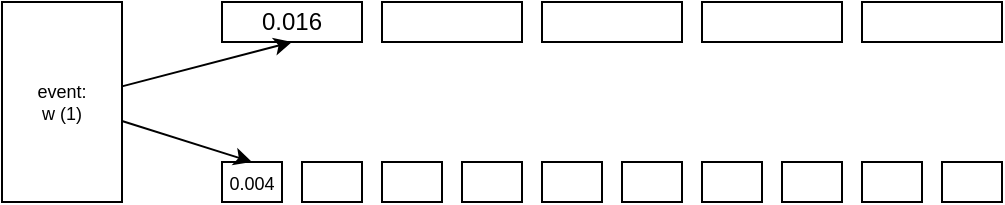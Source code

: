 <mxfile>
    <diagram id="eoXLoFnBrxpN6A7GwSaa" name="Page-1">
        <mxGraphModel dx="741" dy="327" grid="1" gridSize="10" guides="1" tooltips="1" connect="1" arrows="1" fold="1" page="1" pageScale="1" pageWidth="700" pageHeight="300" math="0" shadow="0">
            <root>
                <mxCell id="0"/>
                <mxCell id="1" parent="0"/>
                <mxCell id="2" value="0.016" style="whiteSpace=wrap;html=1;" vertex="1" parent="1">
                    <mxGeometry x="170" y="80" width="70" height="20" as="geometry"/>
                </mxCell>
                <mxCell id="3" value="" style="whiteSpace=wrap;html=1;" vertex="1" parent="1">
                    <mxGeometry x="250" y="80" width="70" height="20" as="geometry"/>
                </mxCell>
                <mxCell id="4" value="" style="whiteSpace=wrap;html=1;" vertex="1" parent="1">
                    <mxGeometry x="330" y="80" width="70" height="20" as="geometry"/>
                </mxCell>
                <mxCell id="5" value="" style="whiteSpace=wrap;html=1;" vertex="1" parent="1">
                    <mxGeometry x="410" y="80" width="70" height="20" as="geometry"/>
                </mxCell>
                <mxCell id="6" value="" style="whiteSpace=wrap;html=1;" vertex="1" parent="1">
                    <mxGeometry x="490" y="80" width="70" height="20" as="geometry"/>
                </mxCell>
                <mxCell id="7" value="&lt;font style=&quot;font-size: 9px&quot;&gt;0.004&lt;/font&gt;" style="whiteSpace=wrap;html=1;" vertex="1" parent="1">
                    <mxGeometry x="170" y="160" width="30" height="20" as="geometry"/>
                </mxCell>
                <mxCell id="8" value="" style="whiteSpace=wrap;html=1;" vertex="1" parent="1">
                    <mxGeometry x="210" y="160" width="30" height="20" as="geometry"/>
                </mxCell>
                <mxCell id="9" value="" style="whiteSpace=wrap;html=1;" vertex="1" parent="1">
                    <mxGeometry x="250" y="160" width="30" height="20" as="geometry"/>
                </mxCell>
                <mxCell id="10" value="" style="whiteSpace=wrap;html=1;" vertex="1" parent="1">
                    <mxGeometry x="290" y="160" width="30" height="20" as="geometry"/>
                </mxCell>
                <mxCell id="11" value="" style="whiteSpace=wrap;html=1;" vertex="1" parent="1">
                    <mxGeometry x="330" y="160" width="30" height="20" as="geometry"/>
                </mxCell>
                <mxCell id="12" value="" style="whiteSpace=wrap;html=1;" vertex="1" parent="1">
                    <mxGeometry x="370" y="160" width="30" height="20" as="geometry"/>
                </mxCell>
                <mxCell id="13" value="" style="whiteSpace=wrap;html=1;" vertex="1" parent="1">
                    <mxGeometry x="410" y="160" width="30" height="20" as="geometry"/>
                </mxCell>
                <mxCell id="14" value="" style="whiteSpace=wrap;html=1;" vertex="1" parent="1">
                    <mxGeometry x="450" y="160" width="30" height="20" as="geometry"/>
                </mxCell>
                <mxCell id="15" value="" style="whiteSpace=wrap;html=1;" vertex="1" parent="1">
                    <mxGeometry x="490" y="160" width="30" height="20" as="geometry"/>
                </mxCell>
                <mxCell id="16" value="" style="whiteSpace=wrap;html=1;" vertex="1" parent="1">
                    <mxGeometry x="530" y="160" width="30" height="20" as="geometry"/>
                </mxCell>
                <mxCell id="33" style="edgeStyle=none;html=1;entryX=0.5;entryY=1;entryDx=0;entryDy=0;fontSize=9;" edge="1" parent="1" source="32" target="2">
                    <mxGeometry relative="1" as="geometry"/>
                </mxCell>
                <mxCell id="34" style="edgeStyle=none;html=1;entryX=0.5;entryY=0;entryDx=0;entryDy=0;fontSize=9;" edge="1" parent="1" source="32" target="7">
                    <mxGeometry relative="1" as="geometry"/>
                </mxCell>
                <mxCell id="32" value="event:&lt;br&gt;w (1)" style="whiteSpace=wrap;html=1;fontSize=9;" vertex="1" parent="1">
                    <mxGeometry x="60" y="80" width="60" height="100" as="geometry"/>
                </mxCell>
            </root>
        </mxGraphModel>
    </diagram>
</mxfile>